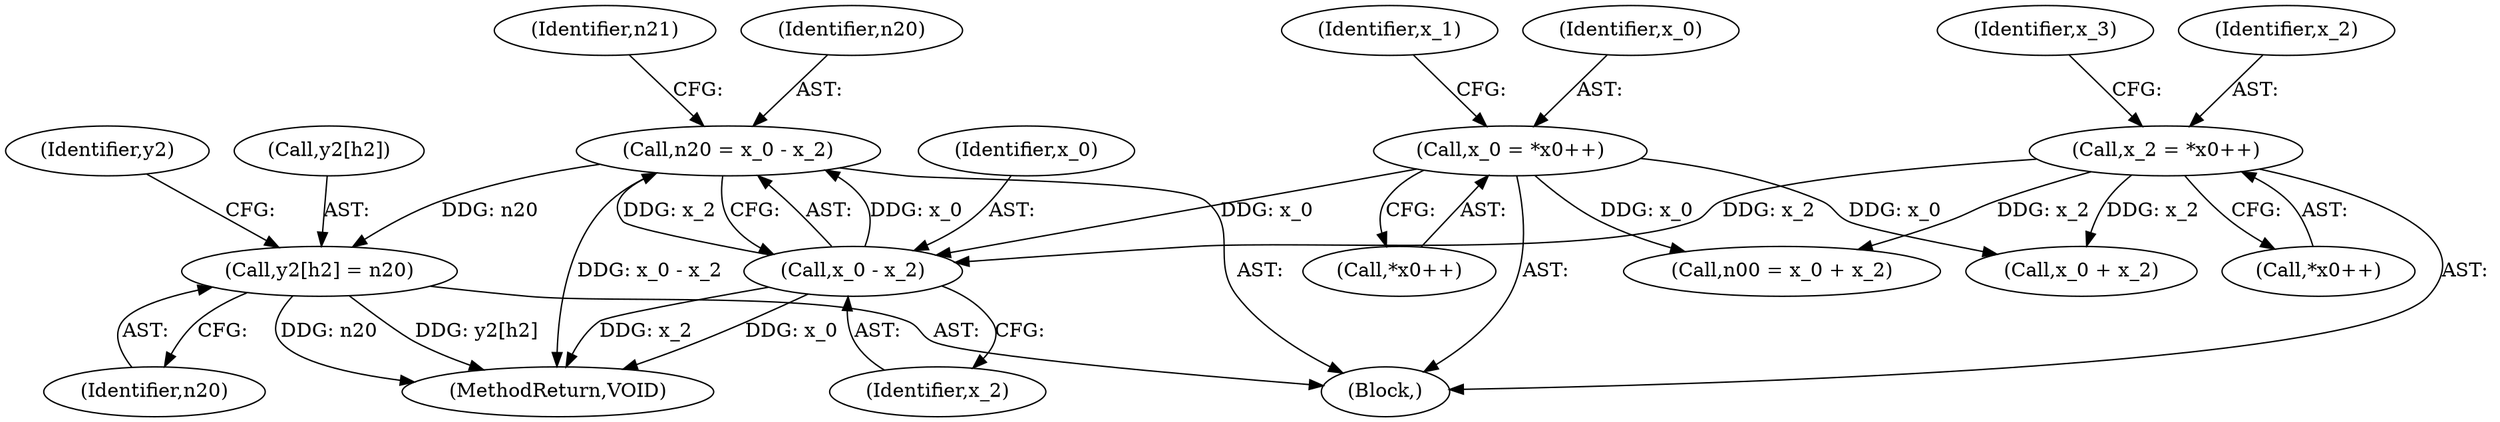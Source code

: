 digraph "0_Android_04e8cd58f075bec5892e369c8deebca9c67e855c@pointer" {
"1000331" [label="(Call,y2[h2] = n20)"];
"1000277" [label="(Call,n20 = x_0 - x_2)"];
"1000279" [label="(Call,x_0 - x_2)"];
"1000227" [label="(Call,x_0 = *x0++)"];
"1000237" [label="(Call,x_2 = *x0++)"];
"1000281" [label="(Identifier,x_2)"];
"1000243" [label="(Identifier,x_3)"];
"1000219" [label="(Block,)"];
"1000269" [label="(Call,x_0 + x_2)"];
"1000505" [label="(MethodReturn,VOID)"];
"1000280" [label="(Identifier,x_0)"];
"1000237" [label="(Call,x_2 = *x0++)"];
"1000229" [label="(Call,*x0++)"];
"1000227" [label="(Call,x_0 = *x0++)"];
"1000332" [label="(Call,y2[h2])"];
"1000233" [label="(Identifier,x_1)"];
"1000279" [label="(Call,x_0 - x_2)"];
"1000338" [label="(Identifier,y2)"];
"1000283" [label="(Identifier,n21)"];
"1000335" [label="(Identifier,n20)"];
"1000331" [label="(Call,y2[h2] = n20)"];
"1000278" [label="(Identifier,n20)"];
"1000267" [label="(Call,n00 = x_0 + x_2)"];
"1000228" [label="(Identifier,x_0)"];
"1000238" [label="(Identifier,x_2)"];
"1000277" [label="(Call,n20 = x_0 - x_2)"];
"1000239" [label="(Call,*x0++)"];
"1000331" -> "1000219"  [label="AST: "];
"1000331" -> "1000335"  [label="CFG: "];
"1000332" -> "1000331"  [label="AST: "];
"1000335" -> "1000331"  [label="AST: "];
"1000338" -> "1000331"  [label="CFG: "];
"1000331" -> "1000505"  [label="DDG: y2[h2]"];
"1000331" -> "1000505"  [label="DDG: n20"];
"1000277" -> "1000331"  [label="DDG: n20"];
"1000277" -> "1000219"  [label="AST: "];
"1000277" -> "1000279"  [label="CFG: "];
"1000278" -> "1000277"  [label="AST: "];
"1000279" -> "1000277"  [label="AST: "];
"1000283" -> "1000277"  [label="CFG: "];
"1000277" -> "1000505"  [label="DDG: x_0 - x_2"];
"1000279" -> "1000277"  [label="DDG: x_0"];
"1000279" -> "1000277"  [label="DDG: x_2"];
"1000279" -> "1000281"  [label="CFG: "];
"1000280" -> "1000279"  [label="AST: "];
"1000281" -> "1000279"  [label="AST: "];
"1000279" -> "1000505"  [label="DDG: x_0"];
"1000279" -> "1000505"  [label="DDG: x_2"];
"1000227" -> "1000279"  [label="DDG: x_0"];
"1000237" -> "1000279"  [label="DDG: x_2"];
"1000227" -> "1000219"  [label="AST: "];
"1000227" -> "1000229"  [label="CFG: "];
"1000228" -> "1000227"  [label="AST: "];
"1000229" -> "1000227"  [label="AST: "];
"1000233" -> "1000227"  [label="CFG: "];
"1000227" -> "1000267"  [label="DDG: x_0"];
"1000227" -> "1000269"  [label="DDG: x_0"];
"1000237" -> "1000219"  [label="AST: "];
"1000237" -> "1000239"  [label="CFG: "];
"1000238" -> "1000237"  [label="AST: "];
"1000239" -> "1000237"  [label="AST: "];
"1000243" -> "1000237"  [label="CFG: "];
"1000237" -> "1000267"  [label="DDG: x_2"];
"1000237" -> "1000269"  [label="DDG: x_2"];
}
